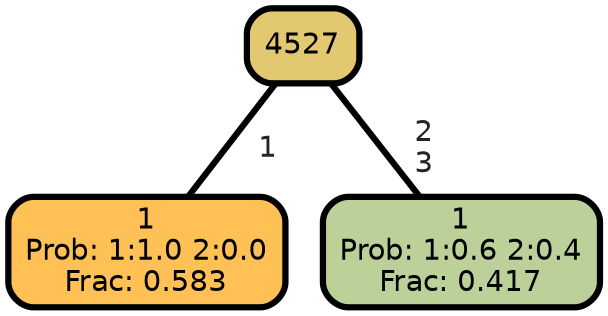 graph Tree {
node [shape=box, style="filled, rounded",color="black",penwidth="3",fontcolor="black",                 fontname=helvetica] ;
graph [ranksep="0 equally", splines=straight,                 bgcolor=transparent, dpi=200] ;
edge [fontname=helvetica, fontweight=bold,fontcolor=grey14,color=black] ;
0 [label="1
Prob: 1:1.0 2:0.0
Frac: 0.583", fillcolor="#ffc155"] ;
1 [label="4527", fillcolor="#e2c871"] ;
2 [label="1
Prob: 1:0.6 2:0.4
Frac: 0.417", fillcolor="#bbd199"] ;
1 -- 0 [label=" 1",penwidth=3] ;
1 -- 2 [label=" 2\n 3",penwidth=3] ;
{rank = same;}}